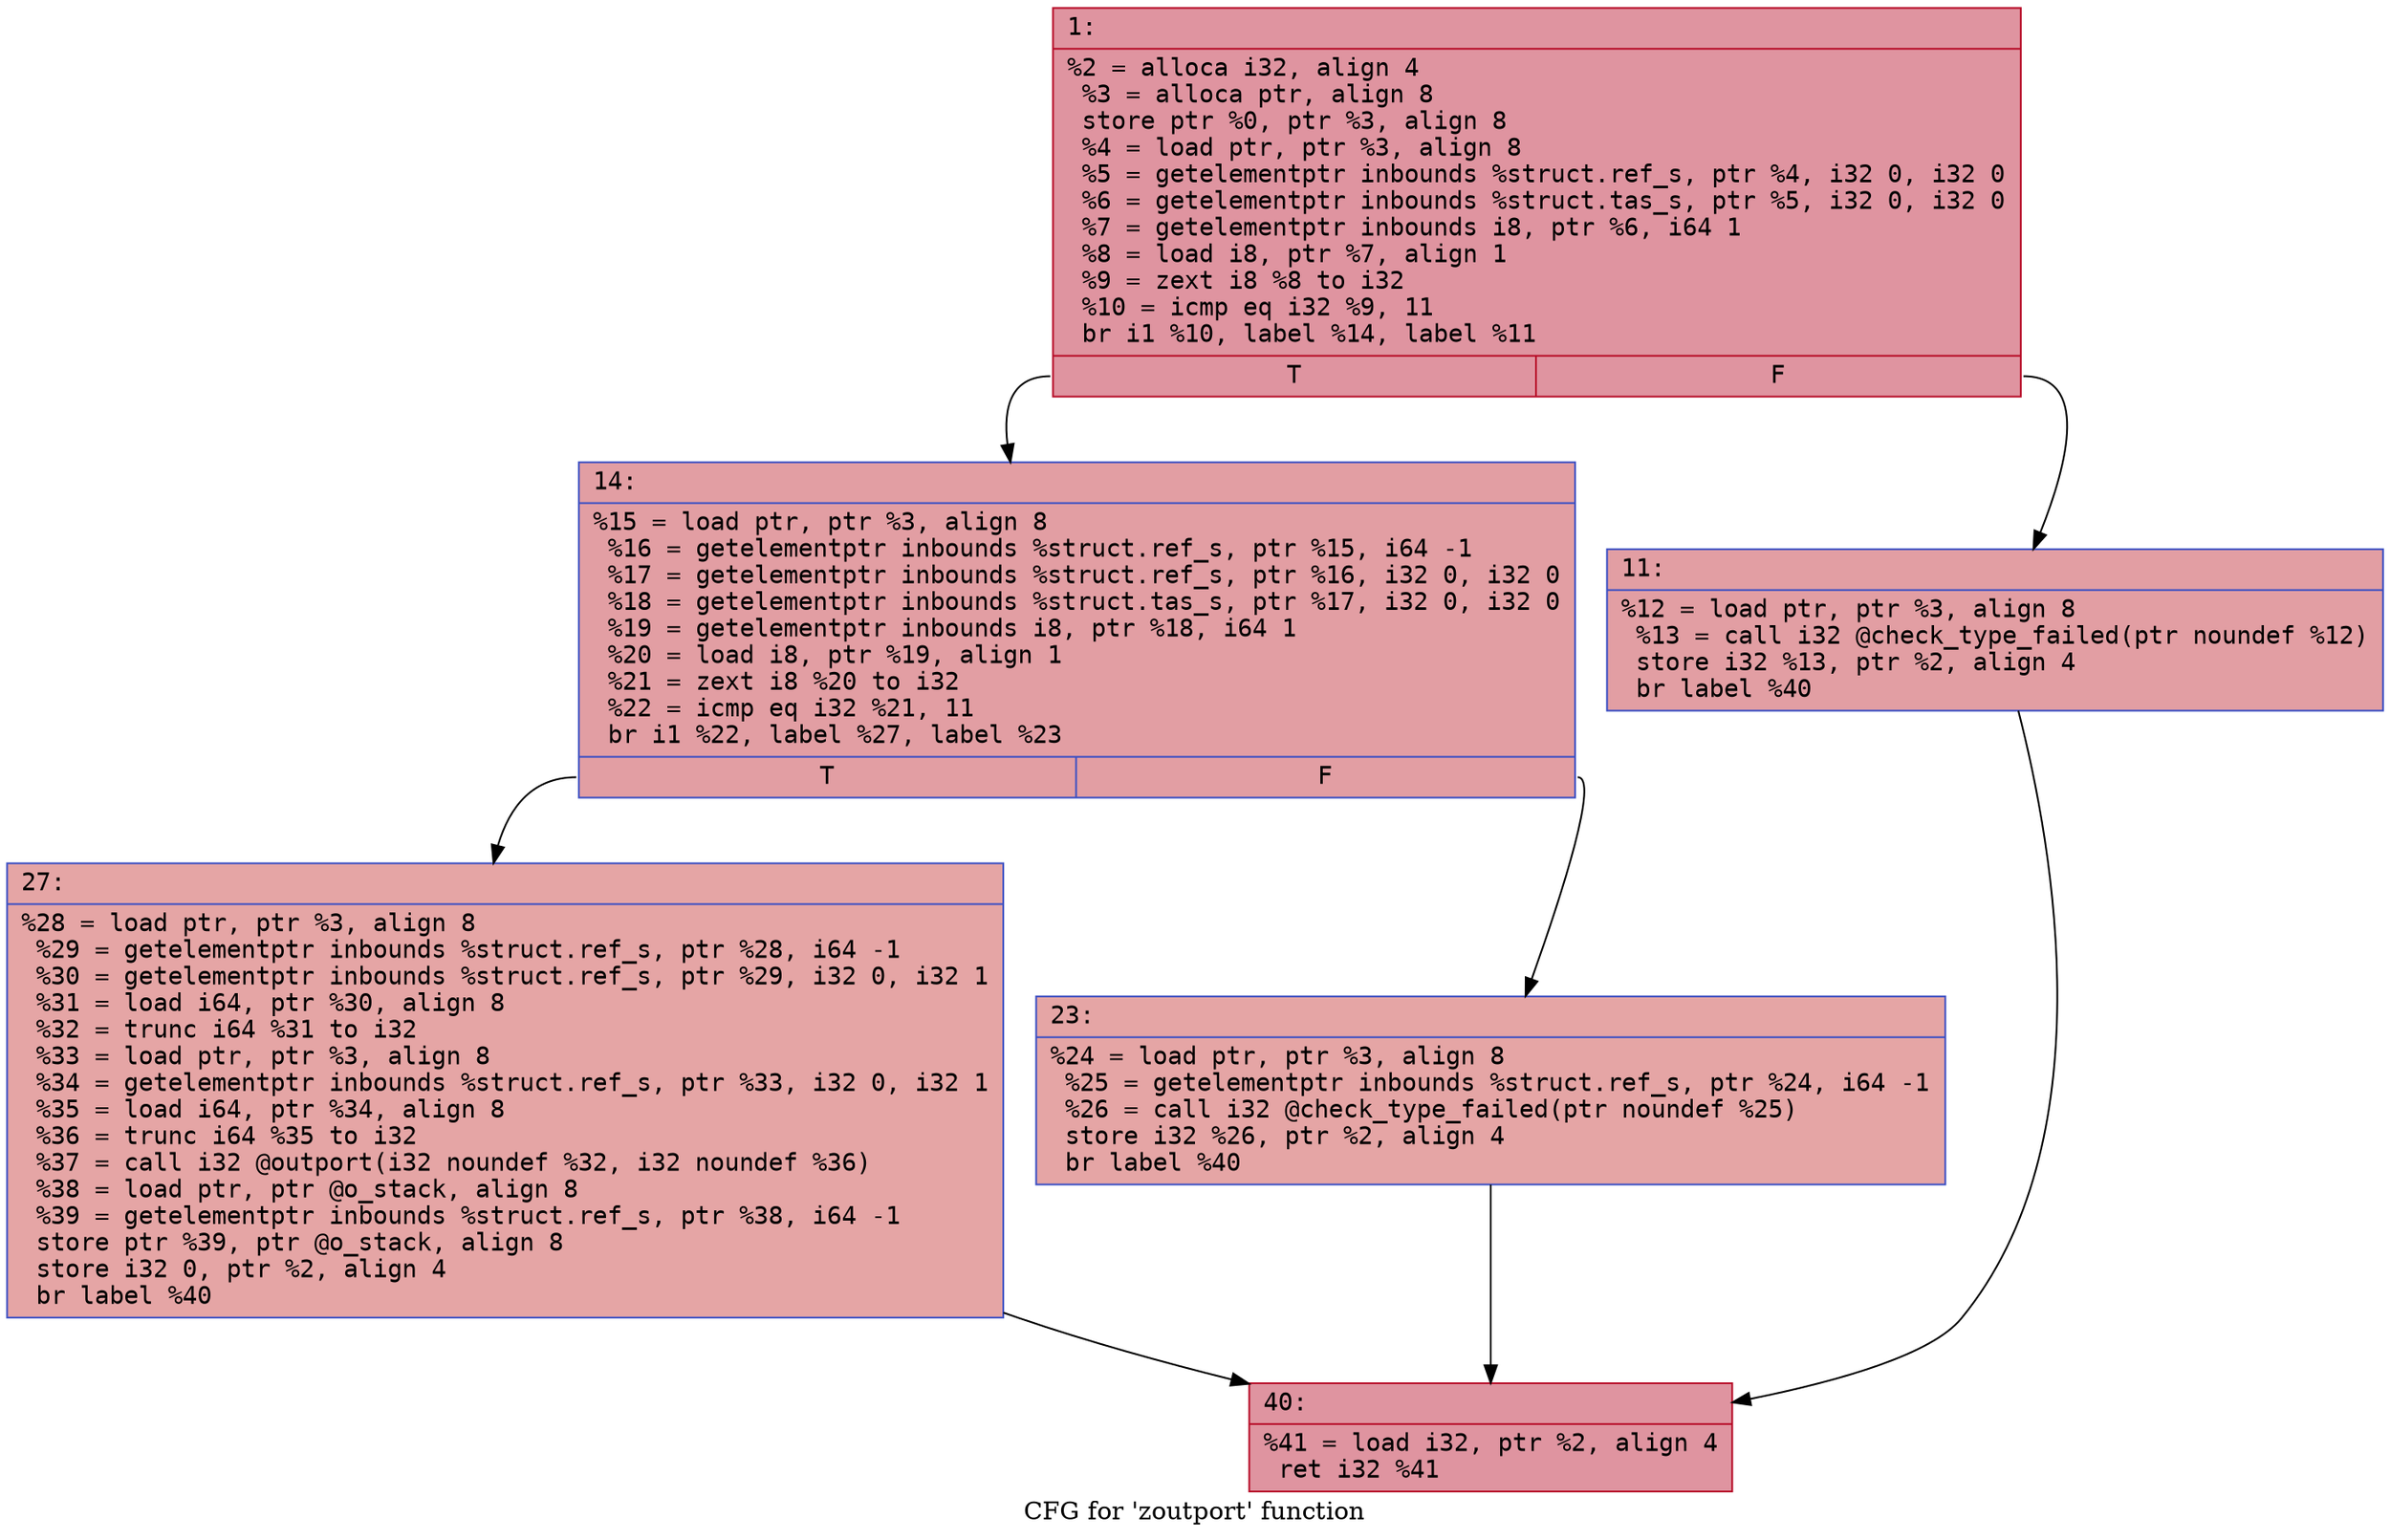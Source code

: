digraph "CFG for 'zoutport' function" {
	label="CFG for 'zoutport' function";

	Node0x600002650960 [shape=record,color="#b70d28ff", style=filled, fillcolor="#b70d2870" fontname="Courier",label="{1:\l|  %2 = alloca i32, align 4\l  %3 = alloca ptr, align 8\l  store ptr %0, ptr %3, align 8\l  %4 = load ptr, ptr %3, align 8\l  %5 = getelementptr inbounds %struct.ref_s, ptr %4, i32 0, i32 0\l  %6 = getelementptr inbounds %struct.tas_s, ptr %5, i32 0, i32 0\l  %7 = getelementptr inbounds i8, ptr %6, i64 1\l  %8 = load i8, ptr %7, align 1\l  %9 = zext i8 %8 to i32\l  %10 = icmp eq i32 %9, 11\l  br i1 %10, label %14, label %11\l|{<s0>T|<s1>F}}"];
	Node0x600002650960:s0 -> Node0x600002650a00[tooltip="1 -> 14\nProbability 50.00%" ];
	Node0x600002650960:s1 -> Node0x6000026509b0[tooltip="1 -> 11\nProbability 50.00%" ];
	Node0x6000026509b0 [shape=record,color="#3d50c3ff", style=filled, fillcolor="#be242e70" fontname="Courier",label="{11:\l|  %12 = load ptr, ptr %3, align 8\l  %13 = call i32 @check_type_failed(ptr noundef %12)\l  store i32 %13, ptr %2, align 4\l  br label %40\l}"];
	Node0x6000026509b0 -> Node0x600002650af0[tooltip="11 -> 40\nProbability 100.00%" ];
	Node0x600002650a00 [shape=record,color="#3d50c3ff", style=filled, fillcolor="#be242e70" fontname="Courier",label="{14:\l|  %15 = load ptr, ptr %3, align 8\l  %16 = getelementptr inbounds %struct.ref_s, ptr %15, i64 -1\l  %17 = getelementptr inbounds %struct.ref_s, ptr %16, i32 0, i32 0\l  %18 = getelementptr inbounds %struct.tas_s, ptr %17, i32 0, i32 0\l  %19 = getelementptr inbounds i8, ptr %18, i64 1\l  %20 = load i8, ptr %19, align 1\l  %21 = zext i8 %20 to i32\l  %22 = icmp eq i32 %21, 11\l  br i1 %22, label %27, label %23\l|{<s0>T|<s1>F}}"];
	Node0x600002650a00:s0 -> Node0x600002650aa0[tooltip="14 -> 27\nProbability 50.00%" ];
	Node0x600002650a00:s1 -> Node0x600002650a50[tooltip="14 -> 23\nProbability 50.00%" ];
	Node0x600002650a50 [shape=record,color="#3d50c3ff", style=filled, fillcolor="#c5333470" fontname="Courier",label="{23:\l|  %24 = load ptr, ptr %3, align 8\l  %25 = getelementptr inbounds %struct.ref_s, ptr %24, i64 -1\l  %26 = call i32 @check_type_failed(ptr noundef %25)\l  store i32 %26, ptr %2, align 4\l  br label %40\l}"];
	Node0x600002650a50 -> Node0x600002650af0[tooltip="23 -> 40\nProbability 100.00%" ];
	Node0x600002650aa0 [shape=record,color="#3d50c3ff", style=filled, fillcolor="#c5333470" fontname="Courier",label="{27:\l|  %28 = load ptr, ptr %3, align 8\l  %29 = getelementptr inbounds %struct.ref_s, ptr %28, i64 -1\l  %30 = getelementptr inbounds %struct.ref_s, ptr %29, i32 0, i32 1\l  %31 = load i64, ptr %30, align 8\l  %32 = trunc i64 %31 to i32\l  %33 = load ptr, ptr %3, align 8\l  %34 = getelementptr inbounds %struct.ref_s, ptr %33, i32 0, i32 1\l  %35 = load i64, ptr %34, align 8\l  %36 = trunc i64 %35 to i32\l  %37 = call i32 @outport(i32 noundef %32, i32 noundef %36)\l  %38 = load ptr, ptr @o_stack, align 8\l  %39 = getelementptr inbounds %struct.ref_s, ptr %38, i64 -1\l  store ptr %39, ptr @o_stack, align 8\l  store i32 0, ptr %2, align 4\l  br label %40\l}"];
	Node0x600002650aa0 -> Node0x600002650af0[tooltip="27 -> 40\nProbability 100.00%" ];
	Node0x600002650af0 [shape=record,color="#b70d28ff", style=filled, fillcolor="#b70d2870" fontname="Courier",label="{40:\l|  %41 = load i32, ptr %2, align 4\l  ret i32 %41\l}"];
}
